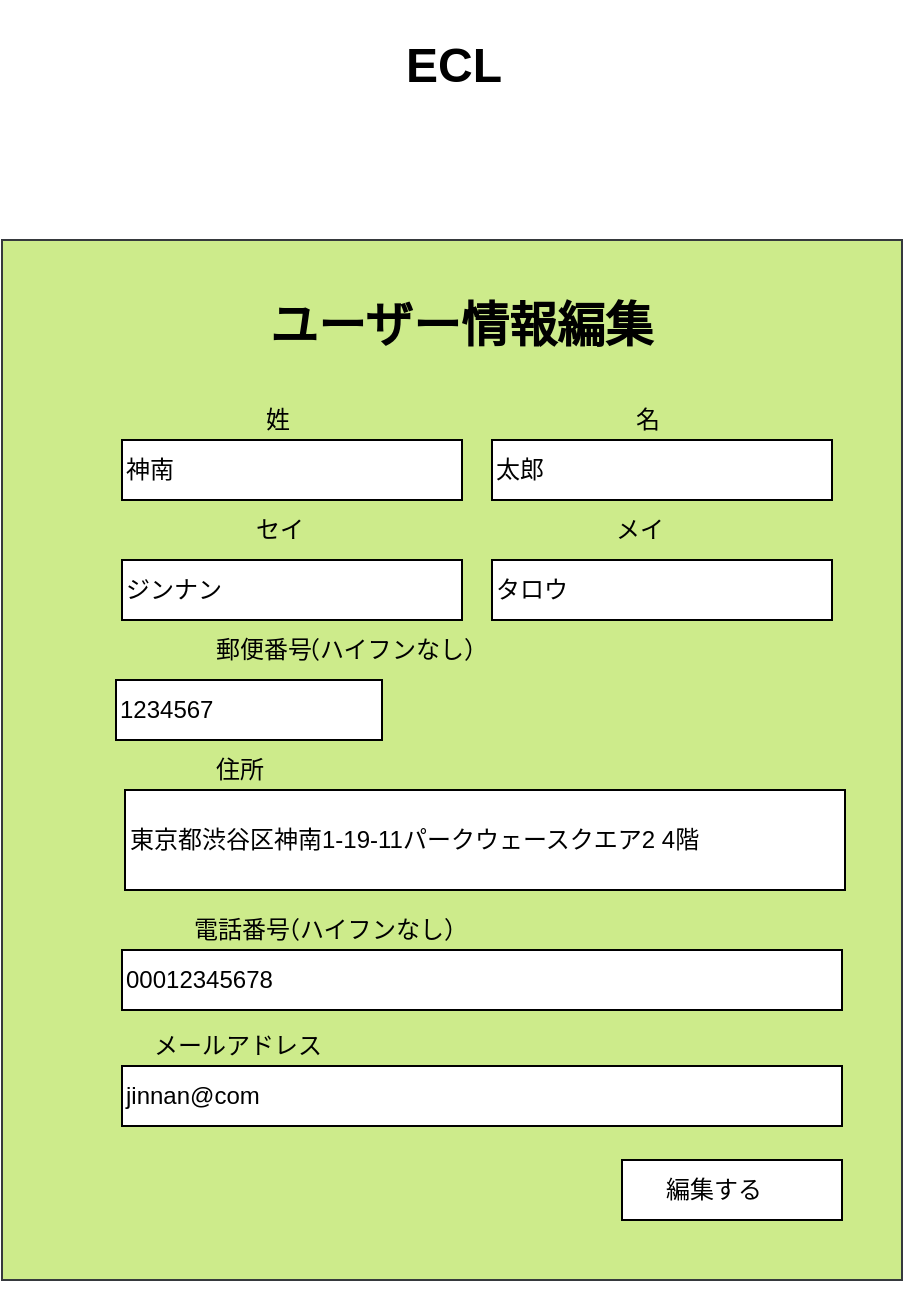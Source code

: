 <mxfile version="10.8.9" type="github"><diagram id="CMxKO9K__pzJ3hHRCMnQ" name="Page-1"><mxGraphModel dx="918" dy="648" grid="1" gridSize="10" guides="1" tooltips="1" connect="1" arrows="1" fold="1" page="1" pageScale="1" pageWidth="1169" pageHeight="1654" math="0" shadow="0"><root><mxCell id="0"/><mxCell id="1" parent="0"/><mxCell id="Wq4mZUJBhu8G0CDoQeVJ-139" value="&lt;h1&gt;ECL&lt;/h1&gt;" style="text;html=1;resizable=0;points=[];autosize=1;align=left;verticalAlign=top;spacingTop=-4;" parent="1" vertex="1"><mxGeometry x="460" y="50" width="60" height="50" as="geometry"/></mxCell><mxCell id="Wq4mZUJBhu8G0CDoQeVJ-140" value="" style="rounded=0;whiteSpace=wrap;html=1;strokeWidth=4;fillColor=none;gradientColor=none;align=left;strokeColor=none;" parent="1" vertex="1"><mxGeometry x="440" y="220" width="120" height="200" as="geometry"/></mxCell><mxCell id="Wq4mZUJBhu8G0CDoQeVJ-141" value="" style="rounded=0;whiteSpace=wrap;html=1;strokeWidth=1;align=left;fillColor=#cdeb8b;strokeColor=#36393d;" parent="1" vertex="1"><mxGeometry x="260" y="170" width="450" height="520" as="geometry"/></mxCell><mxCell id="Wq4mZUJBhu8G0CDoQeVJ-142" value="&lt;h1&gt;ユーザー情報編集&lt;/h1&gt;" style="text;html=1;resizable=0;points=[];autosize=1;align=left;verticalAlign=top;spacingTop=-4;" parent="1" vertex="1"><mxGeometry x="392" y="180" width="210" height="50" as="geometry"/></mxCell><mxCell id="Wq4mZUJBhu8G0CDoQeVJ-143" value="神南" style="rounded=0;whiteSpace=wrap;html=1;strokeWidth=1;align=left;" parent="1" vertex="1"><mxGeometry x="320" y="270" width="170" height="30" as="geometry"/></mxCell><mxCell id="Wq4mZUJBhu8G0CDoQeVJ-144" value="太郎" style="rounded=0;whiteSpace=wrap;html=1;strokeWidth=1;align=left;" parent="1" vertex="1"><mxGeometry x="505" y="270" width="170" height="30" as="geometry"/></mxCell><mxCell id="Wq4mZUJBhu8G0CDoQeVJ-145" value="ジンナン" style="rounded=0;whiteSpace=wrap;html=1;strokeWidth=1;align=left;" parent="1" vertex="1"><mxGeometry x="320" y="330" width="170" height="30" as="geometry"/></mxCell><mxCell id="Wq4mZUJBhu8G0CDoQeVJ-146" value="タロウ" style="rounded=0;whiteSpace=wrap;html=1;strokeWidth=1;align=left;" parent="1" vertex="1"><mxGeometry x="505" y="330" width="170" height="30" as="geometry"/></mxCell><mxCell id="Wq4mZUJBhu8G0CDoQeVJ-147" value="1234567" style="rounded=0;whiteSpace=wrap;html=1;strokeWidth=1;align=left;" parent="1" vertex="1"><mxGeometry x="317" y="390" width="133" height="30" as="geometry"/></mxCell><mxCell id="Wq4mZUJBhu8G0CDoQeVJ-148" value="&lt;span&gt;東京都渋谷区神南1-19-11&lt;/span&gt;&lt;span&gt;パークウェースクエア2 4階&lt;/span&gt;" style="rounded=0;whiteSpace=wrap;html=1;strokeWidth=1;align=left;" parent="1" vertex="1"><mxGeometry x="321.5" y="445" width="360" height="50" as="geometry"/></mxCell><mxCell id="Wq4mZUJBhu8G0CDoQeVJ-149" style="edgeStyle=orthogonalEdgeStyle;rounded=0;orthogonalLoop=1;jettySize=auto;html=1;exitX=0.5;exitY=1;exitDx=0;exitDy=0;fontFamily=Helvetica;" parent="1" source="Wq4mZUJBhu8G0CDoQeVJ-144" target="Wq4mZUJBhu8G0CDoQeVJ-144" edge="1"><mxGeometry relative="1" as="geometry"/></mxCell><mxCell id="Wq4mZUJBhu8G0CDoQeVJ-150" value="姓" style="text;html=1;resizable=0;points=[];autosize=1;align=left;verticalAlign=top;spacingTop=-4;" parent="1" vertex="1"><mxGeometry x="390" y="250" width="30" height="20" as="geometry"/></mxCell><mxCell id="Wq4mZUJBhu8G0CDoQeVJ-151" value="名" style="text;html=1;resizable=0;points=[];autosize=1;align=left;verticalAlign=top;spacingTop=-4;" parent="1" vertex="1"><mxGeometry x="575" y="250" width="30" height="20" as="geometry"/></mxCell><mxCell id="Wq4mZUJBhu8G0CDoQeVJ-152" value="00012345678" style="rounded=0;whiteSpace=wrap;html=1;strokeWidth=1;align=left;" parent="1" vertex="1"><mxGeometry x="320" y="525" width="360" height="30" as="geometry"/></mxCell><mxCell id="Wq4mZUJBhu8G0CDoQeVJ-155" value="jinnan@com" style="rounded=0;whiteSpace=wrap;html=1;strokeWidth=1;align=left;" parent="1" vertex="1"><mxGeometry x="320" y="583" width="360" height="30" as="geometry"/></mxCell><mxCell id="Wq4mZUJBhu8G0CDoQeVJ-156" value="セイ" style="text;html=1;resizable=0;points=[];autosize=1;align=left;verticalAlign=top;spacingTop=-4;" parent="1" vertex="1"><mxGeometry x="385" y="305" width="40" height="20" as="geometry"/></mxCell><mxCell id="Wq4mZUJBhu8G0CDoQeVJ-157" value="メイ" style="text;html=1;resizable=0;points=[];autosize=1;align=left;verticalAlign=top;spacingTop=-4;" parent="1" vertex="1"><mxGeometry x="565" y="305" width="40" height="20" as="geometry"/></mxCell><mxCell id="Wq4mZUJBhu8G0CDoQeVJ-158" value="郵便番号" style="text;html=1;resizable=0;points=[];autosize=1;align=left;verticalAlign=top;spacingTop=-4;" parent="1" vertex="1"><mxGeometry x="365" y="365" width="60" height="20" as="geometry"/></mxCell><mxCell id="Wq4mZUJBhu8G0CDoQeVJ-159" value="住所" style="text;html=1;resizable=0;points=[];autosize=1;align=left;verticalAlign=top;spacingTop=-4;" parent="1" vertex="1"><mxGeometry x="365" y="425" width="40" height="20" as="geometry"/></mxCell><mxCell id="Wq4mZUJBhu8G0CDoQeVJ-160" value="電話番号&lt;br&gt;" style="text;html=1;resizable=0;points=[];autosize=1;align=left;verticalAlign=top;spacingTop=-4;" parent="1" vertex="1"><mxGeometry x="353.5" y="505" width="60" height="20" as="geometry"/></mxCell><mxCell id="Wq4mZUJBhu8G0CDoQeVJ-161" value="メールアドレス" style="text;html=1;resizable=0;points=[];autosize=1;align=left;verticalAlign=top;spacingTop=-4;" parent="1" vertex="1"><mxGeometry x="333.5" y="562.5" width="100" height="20" as="geometry"/></mxCell><mxCell id="Wq4mZUJBhu8G0CDoQeVJ-164" style="edgeStyle=orthogonalEdgeStyle;rounded=0;orthogonalLoop=1;jettySize=auto;html=1;exitX=0.5;exitY=1;exitDx=0;exitDy=0;fontFamily=Helvetica;" parent="1" source="Wq4mZUJBhu8G0CDoQeVJ-141" target="Wq4mZUJBhu8G0CDoQeVJ-141" edge="1"><mxGeometry relative="1" as="geometry"/></mxCell><mxCell id="Wq4mZUJBhu8G0CDoQeVJ-165" value="" style="rounded=0;whiteSpace=wrap;html=1;strokeWidth=1;align=left;" parent="1" vertex="1"><mxGeometry x="570" y="630" width="110" height="30" as="geometry"/></mxCell><mxCell id="Wq4mZUJBhu8G0CDoQeVJ-166" value="編集する" style="text;html=1;resizable=0;points=[];autosize=1;align=left;verticalAlign=top;spacingTop=-4;" parent="1" vertex="1"><mxGeometry x="590" y="635" width="60" height="20" as="geometry"/></mxCell><mxCell id="EqJZBLuo2vd_qnOmR562-1" value="（ハイフンなし）" style="text;html=1;resizable=0;points=[];autosize=1;align=left;verticalAlign=top;spacingTop=-4;" parent="1" vertex="1"><mxGeometry x="405" y="365" width="110" height="20" as="geometry"/></mxCell><mxCell id="EqJZBLuo2vd_qnOmR562-2" value="（ハイフンなし）" style="text;html=1;resizable=0;points=[];autosize=1;align=left;verticalAlign=top;spacingTop=-4;" parent="1" vertex="1"><mxGeometry x="395" y="505" width="110" height="20" as="geometry"/></mxCell></root></mxGraphModel></diagram></mxfile>